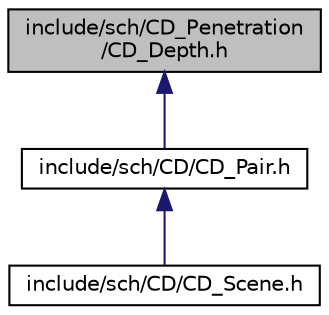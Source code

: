 digraph "include/sch/CD_Penetration/CD_Depth.h"
{
  edge [fontname="Helvetica",fontsize="10",labelfontname="Helvetica",labelfontsize="10"];
  node [fontname="Helvetica",fontsize="10",shape=record];
  Node18 [label="include/sch/CD_Penetration\l/CD_Depth.h",height=0.2,width=0.4,color="black", fillcolor="grey75", style="filled", fontcolor="black"];
  Node18 -> Node19 [dir="back",color="midnightblue",fontsize="10",style="solid",fontname="Helvetica"];
  Node19 [label="include/sch/CD/CD_Pair.h",height=0.2,width=0.4,color="black", fillcolor="white", style="filled",URL="$CD__Pair_8h.html"];
  Node19 -> Node20 [dir="back",color="midnightblue",fontsize="10",style="solid",fontname="Helvetica"];
  Node20 [label="include/sch/CD/CD_Scene.h",height=0.2,width=0.4,color="black", fillcolor="white", style="filled",URL="$CD__Scene_8h.html"];
}
